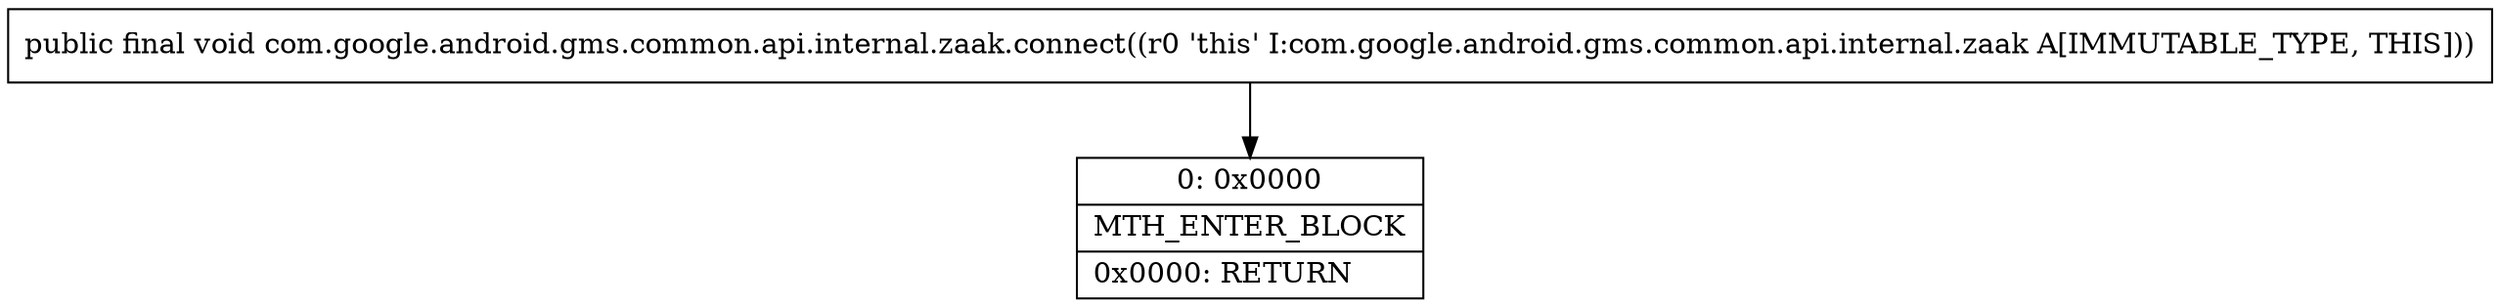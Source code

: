 digraph "CFG forcom.google.android.gms.common.api.internal.zaak.connect()V" {
Node_0 [shape=record,label="{0\:\ 0x0000|MTH_ENTER_BLOCK\l|0x0000: RETURN   \l}"];
MethodNode[shape=record,label="{public final void com.google.android.gms.common.api.internal.zaak.connect((r0 'this' I:com.google.android.gms.common.api.internal.zaak A[IMMUTABLE_TYPE, THIS])) }"];
MethodNode -> Node_0;
}

